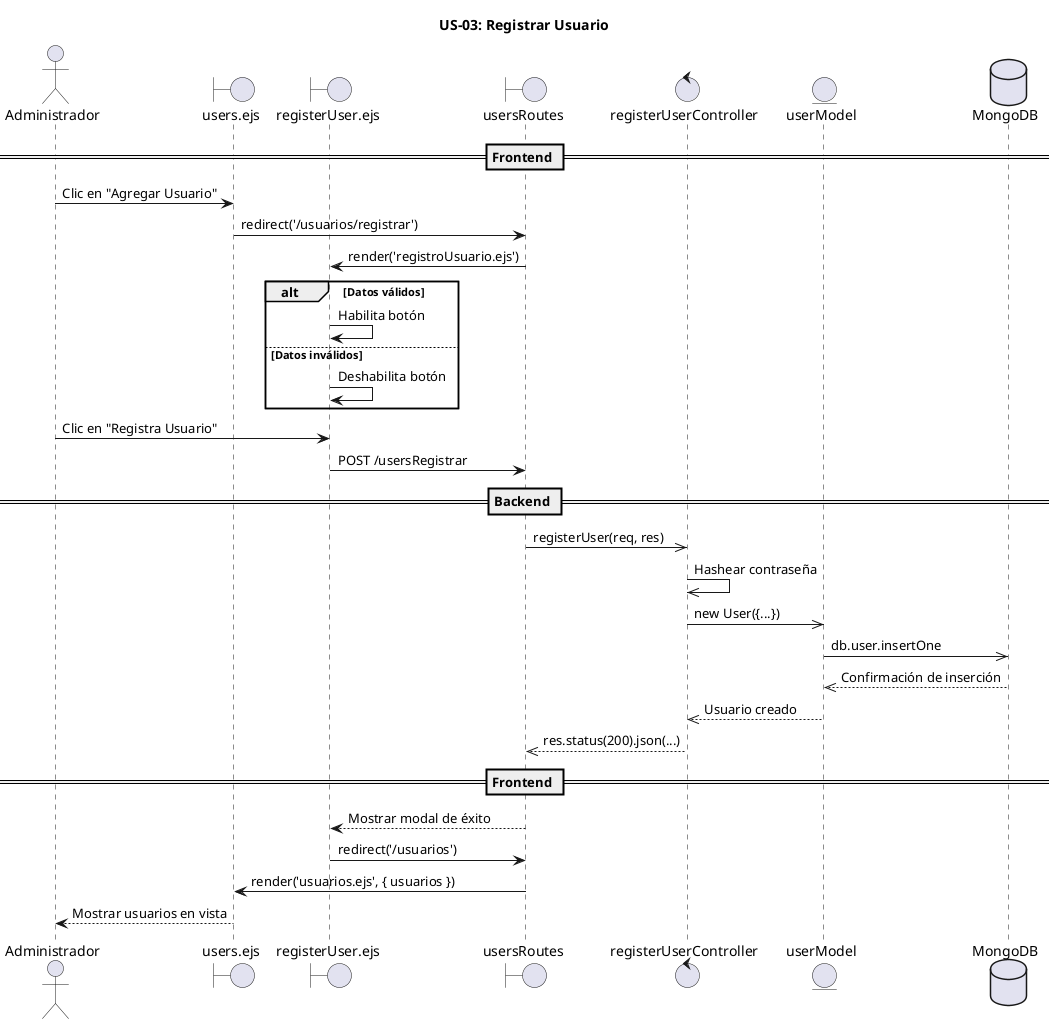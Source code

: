 @startuml
title US-03: Registrar Usuario

actor Administrador

boundary "users.ejs" as VistaUsuarios
boundary "registerUser.ejs" as VistaRegistro
boundary "usersRoutes" as Router
control "registerUserController" as Controller
entity "userModel" as Modelo
database "MongoDB" as DB

== Frontend ==
Administrador -> VistaUsuarios : Clic en "Agregar Usuario"
VistaUsuarios -> Router : redirect('/usuarios/registrar')
Router -> VistaRegistro : render('registroUsuario.ejs')
alt Datos válidos
  VistaRegistro -> VistaRegistro : Habilita botón
else Datos inválidos
  VistaRegistro -> VistaRegistro : Deshabilita botón
end

Administrador -> VistaRegistro : Clic en "Registra Usuario"
VistaRegistro -> Router : POST /usersRegistrar

== Backend ==
Router ->> Controller : registerUser(req, res)
Controller ->> Controller : Hashear contraseña
Controller ->> Modelo : new User({...})

Modelo ->> DB : db.user.insertOne
DB -->> Modelo : Confirmación de inserción
Modelo -->> Controller : Usuario creado

Controller -->> Router : res.status(200).json(...)

== Frontend ==
Router --> VistaRegistro : Mostrar modal de éxito

VistaRegistro -> Router : redirect('/usuarios')
Router -> VistaUsuarios : render('usuarios.ejs', { usuarios })
VistaUsuarios --> Administrador : Mostrar usuarios en vista

@enduml